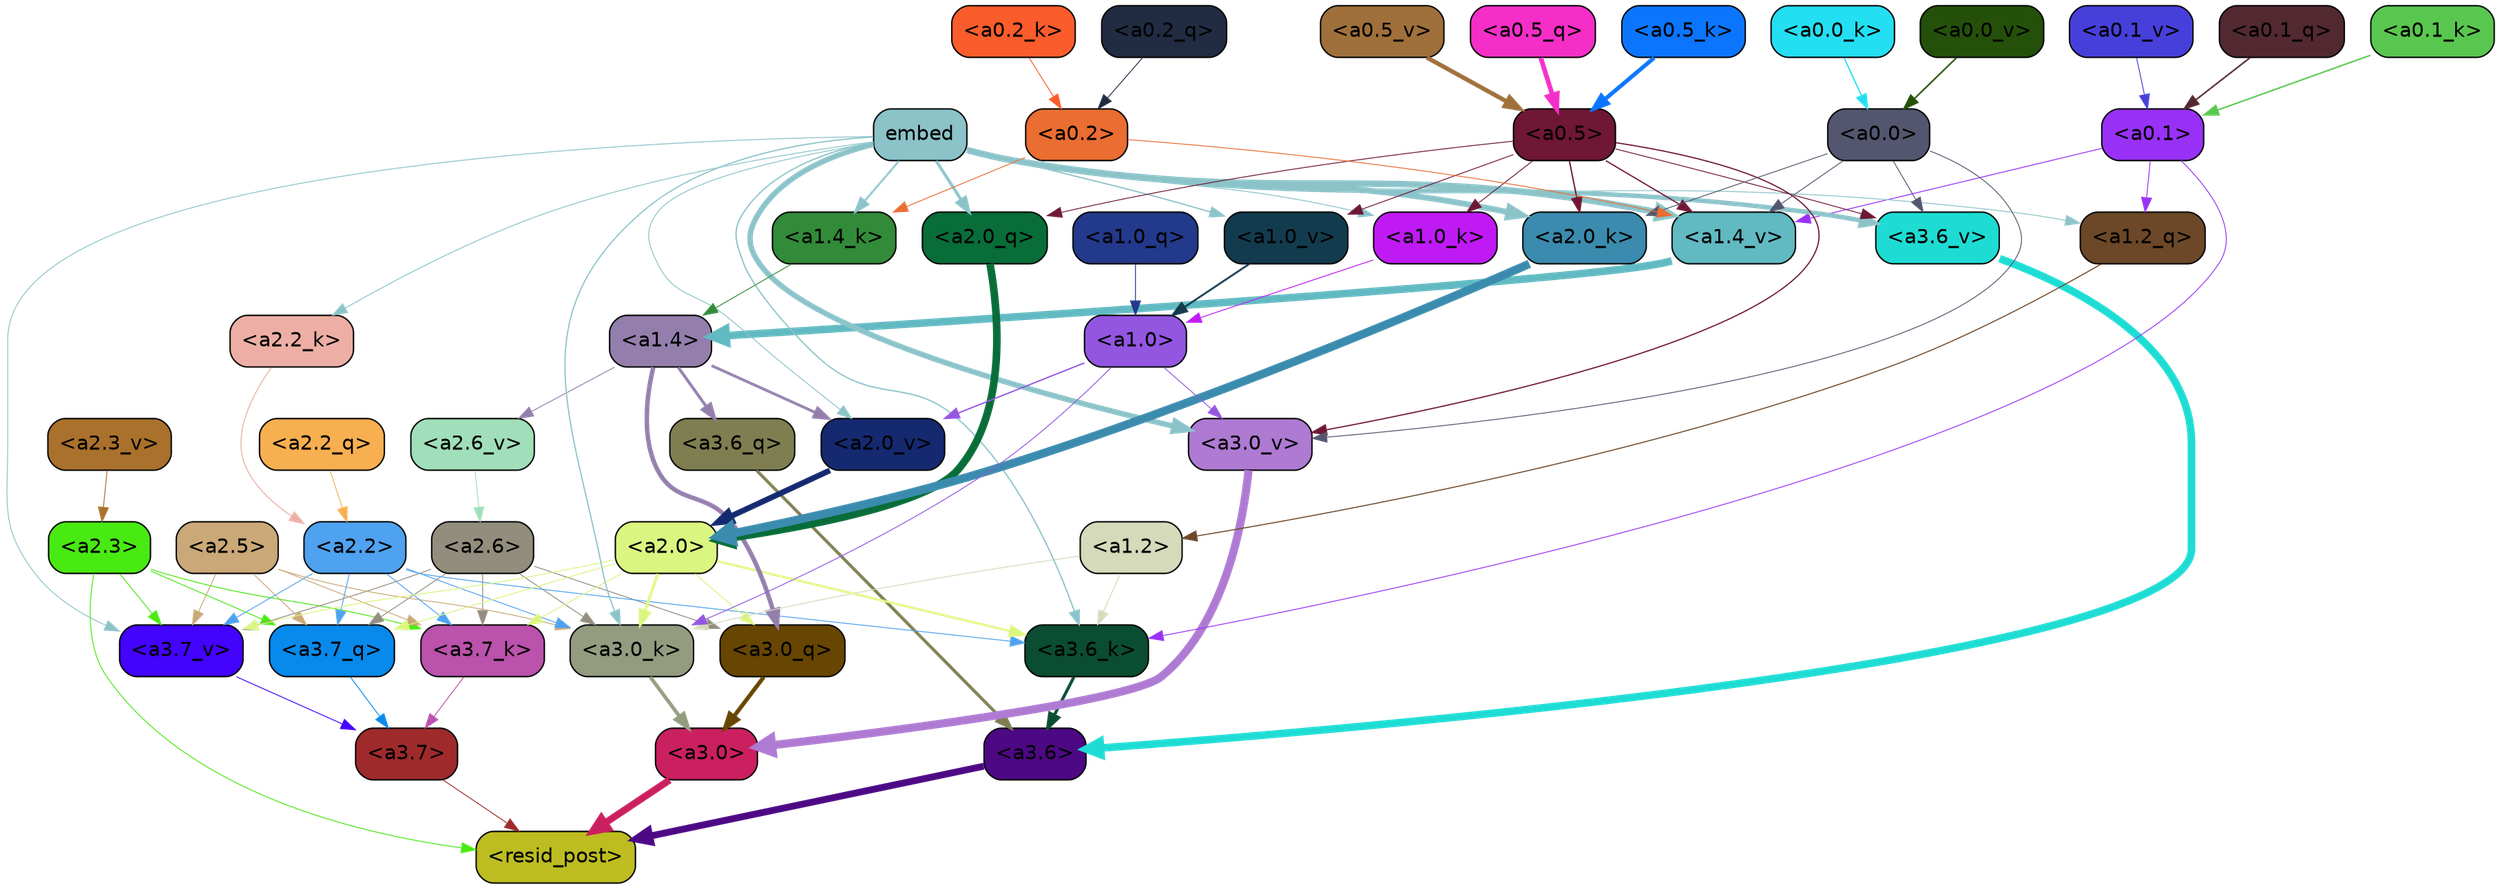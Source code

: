strict digraph "" {
	graph [bgcolor=transparent,
		layout=dot,
		overlap=false,
		splines=true
	];
	"<a3.7>"	[color=black,
		fillcolor="#9f2a2b",
		fontname=Helvetica,
		shape=box,
		style="filled, rounded"];
	"<resid_post>"	[color=black,
		fillcolor="#bdbd22",
		fontname=Helvetica,
		shape=box,
		style="filled, rounded"];
	"<a3.7>" -> "<resid_post>"	[color="#9f2a2b",
		penwidth=0.6];
	"<a3.6>"	[color=black,
		fillcolor="#4d0884",
		fontname=Helvetica,
		shape=box,
		style="filled, rounded"];
	"<a3.6>" -> "<resid_post>"	[color="#4d0884",
		penwidth=4.751592040061951];
	"<a3.0>"	[color=black,
		fillcolor="#cb2060",
		fontname=Helvetica,
		shape=box,
		style="filled, rounded"];
	"<a3.0>" -> "<resid_post>"	[color="#cb2060",
		penwidth=4.904066681861877];
	"<a2.3>"	[color=black,
		fillcolor="#49e912",
		fontname=Helvetica,
		shape=box,
		style="filled, rounded"];
	"<a2.3>" -> "<resid_post>"	[color="#49e912",
		penwidth=0.6];
	"<a3.7_q>"	[color=black,
		fillcolor="#0889ec",
		fontname=Helvetica,
		shape=box,
		style="filled, rounded"];
	"<a2.3>" -> "<a3.7_q>"	[color="#49e912",
		penwidth=0.6];
	"<a3.7_k>"	[color=black,
		fillcolor="#bb52ac",
		fontname=Helvetica,
		shape=box,
		style="filled, rounded"];
	"<a2.3>" -> "<a3.7_k>"	[color="#49e912",
		penwidth=0.6069068089127541];
	"<a3.7_v>"	[color=black,
		fillcolor="#4303fc",
		fontname=Helvetica,
		shape=box,
		style="filled, rounded"];
	"<a2.3>" -> "<a3.7_v>"	[color="#49e912",
		penwidth=0.6];
	"<a3.7_q>" -> "<a3.7>"	[color="#0889ec",
		penwidth=0.6];
	"<a3.6_q>"	[color=black,
		fillcolor="#7e7e51",
		fontname=Helvetica,
		shape=box,
		style="filled, rounded"];
	"<a3.6_q>" -> "<a3.6>"	[color="#7e7e51",
		penwidth=2.160832464694977];
	"<a3.0_q>"	[color=black,
		fillcolor="#674602",
		fontname=Helvetica,
		shape=box,
		style="filled, rounded"];
	"<a3.0_q>" -> "<a3.0>"	[color="#674602",
		penwidth=2.870753765106201];
	"<a3.7_k>" -> "<a3.7>"	[color="#bb52ac",
		penwidth=0.6];
	"<a3.6_k>"	[color=black,
		fillcolor="#0b4d32",
		fontname=Helvetica,
		shape=box,
		style="filled, rounded"];
	"<a3.6_k>" -> "<a3.6>"	[color="#0b4d32",
		penwidth=2.13908451795578];
	"<a3.0_k>"	[color=black,
		fillcolor="#949c80",
		fontname=Helvetica,
		shape=box,
		style="filled, rounded"];
	"<a3.0_k>" -> "<a3.0>"	[color="#949c80",
		penwidth=2.520303964614868];
	"<a3.7_v>" -> "<a3.7>"	[color="#4303fc",
		penwidth=0.6];
	"<a3.6_v>"	[color=black,
		fillcolor="#1edcd3",
		fontname=Helvetica,
		shape=box,
		style="filled, rounded"];
	"<a3.6_v>" -> "<a3.6>"	[color="#1edcd3",
		penwidth=5.297133803367615];
	"<a3.0_v>"	[color=black,
		fillcolor="#ae7ad2",
		fontname=Helvetica,
		shape=box,
		style="filled, rounded"];
	"<a3.0_v>" -> "<a3.0>"	[color="#ae7ad2",
		penwidth=5.680712580680847];
	"<a2.6>"	[color=black,
		fillcolor="#928d7d",
		fontname=Helvetica,
		shape=box,
		style="filled, rounded"];
	"<a2.6>" -> "<a3.7_q>"	[color="#928d7d",
		penwidth=0.6];
	"<a2.6>" -> "<a3.0_q>"	[color="#928d7d",
		penwidth=0.6];
	"<a2.6>" -> "<a3.7_k>"	[color="#928d7d",
		penwidth=0.6];
	"<a2.6>" -> "<a3.0_k>"	[color="#928d7d",
		penwidth=0.6];
	"<a2.6>" -> "<a3.7_v>"	[color="#928d7d",
		penwidth=0.6];
	"<a2.5>"	[color=black,
		fillcolor="#caa877",
		fontname=Helvetica,
		shape=box,
		style="filled, rounded"];
	"<a2.5>" -> "<a3.7_q>"	[color="#caa877",
		penwidth=0.6];
	"<a2.5>" -> "<a3.7_k>"	[color="#caa877",
		penwidth=0.6];
	"<a2.5>" -> "<a3.0_k>"	[color="#caa877",
		penwidth=0.6];
	"<a2.5>" -> "<a3.7_v>"	[color="#caa877",
		penwidth=0.6];
	"<a2.2>"	[color=black,
		fillcolor="#4fa2ef",
		fontname=Helvetica,
		shape=box,
		style="filled, rounded"];
	"<a2.2>" -> "<a3.7_q>"	[color="#4fa2ef",
		penwidth=0.6];
	"<a2.2>" -> "<a3.7_k>"	[color="#4fa2ef",
		penwidth=0.6];
	"<a2.2>" -> "<a3.6_k>"	[color="#4fa2ef",
		penwidth=0.6];
	"<a2.2>" -> "<a3.0_k>"	[color="#4fa2ef",
		penwidth=0.6];
	"<a2.2>" -> "<a3.7_v>"	[color="#4fa2ef",
		penwidth=0.6];
	"<a2.0>"	[color=black,
		fillcolor="#dbf581",
		fontname=Helvetica,
		shape=box,
		style="filled, rounded"];
	"<a2.0>" -> "<a3.7_q>"	[color="#dbf581",
		penwidth=0.6];
	"<a2.0>" -> "<a3.0_q>"	[color="#dbf581",
		penwidth=0.6];
	"<a2.0>" -> "<a3.7_k>"	[color="#dbf581",
		penwidth=0.6];
	"<a2.0>" -> "<a3.6_k>"	[color="#dbf581",
		penwidth=1.564806342124939];
	"<a2.0>" -> "<a3.0_k>"	[color="#dbf581",
		penwidth=1.9353990852832794];
	"<a2.0>" -> "<a3.7_v>"	[color="#dbf581",
		penwidth=0.6];
	"<a1.4>"	[color=black,
		fillcolor="#947fac",
		fontname=Helvetica,
		shape=box,
		style="filled, rounded"];
	"<a1.4>" -> "<a3.6_q>"	[color="#947fac",
		penwidth=2.0727532356977463];
	"<a1.4>" -> "<a3.0_q>"	[color="#947fac",
		penwidth=3.1279823780059814];
	"<a2.6_v>"	[color=black,
		fillcolor="#a0dfb9",
		fontname=Helvetica,
		shape=box,
		style="filled, rounded"];
	"<a1.4>" -> "<a2.6_v>"	[color="#947fac",
		penwidth=0.6];
	"<a2.0_v>"	[color=black,
		fillcolor="#14296f",
		fontname=Helvetica,
		shape=box,
		style="filled, rounded"];
	"<a1.4>" -> "<a2.0_v>"	[color="#947fac",
		penwidth=1.9170897603034973];
	"<a1.2>"	[color=black,
		fillcolor="#d4daba",
		fontname=Helvetica,
		shape=box,
		style="filled, rounded"];
	"<a1.2>" -> "<a3.6_k>"	[color="#d4daba",
		penwidth=0.6];
	"<a1.2>" -> "<a3.0_k>"	[color="#d4daba",
		penwidth=0.6];
	"<a0.1>"	[color=black,
		fillcolor="#9831f5",
		fontname=Helvetica,
		shape=box,
		style="filled, rounded"];
	"<a0.1>" -> "<a3.6_k>"	[color="#9831f5",
		penwidth=0.6];
	"<a1.2_q>"	[color=black,
		fillcolor="#6c4828",
		fontname=Helvetica,
		shape=box,
		style="filled, rounded"];
	"<a0.1>" -> "<a1.2_q>"	[color="#9831f5",
		penwidth=0.6];
	"<a1.4_v>"	[color=black,
		fillcolor="#61b9c2",
		fontname=Helvetica,
		shape=box,
		style="filled, rounded"];
	"<a0.1>" -> "<a1.4_v>"	[color="#9831f5",
		penwidth=0.6202214732766151];
	embed	[color=black,
		fillcolor="#8bc3c9",
		fontname=Helvetica,
		shape=box,
		style="filled, rounded"];
	embed -> "<a3.6_k>"	[color="#8bc3c9",
		penwidth=0.8915999233722687];
	embed -> "<a3.0_k>"	[color="#8bc3c9",
		penwidth=0.832088902592659];
	embed -> "<a3.7_v>"	[color="#8bc3c9",
		penwidth=0.6];
	embed -> "<a3.6_v>"	[color="#8bc3c9",
		penwidth=3.1840110421180725];
	embed -> "<a3.0_v>"	[color="#8bc3c9",
		penwidth=3.8132747188210487];
	"<a2.0_q>"	[color=black,
		fillcolor="#086d38",
		fontname=Helvetica,
		shape=box,
		style="filled, rounded"];
	embed -> "<a2.0_q>"	[color="#8bc3c9",
		penwidth=2.084651827812195];
	"<a2.2_k>"	[color=black,
		fillcolor="#edafa5",
		fontname=Helvetica,
		shape=box,
		style="filled, rounded"];
	embed -> "<a2.2_k>"	[color="#8bc3c9",
		penwidth=0.6];
	"<a2.0_k>"	[color=black,
		fillcolor="#3b8bae",
		fontname=Helvetica,
		shape=box,
		style="filled, rounded"];
	embed -> "<a2.0_k>"	[color="#8bc3c9",
		penwidth=4.084526404738426];
	embed -> "<a2.0_v>"	[color="#8bc3c9",
		penwidth=0.6];
	embed -> "<a1.2_q>"	[color="#8bc3c9",
		penwidth=0.6];
	"<a1.4_k>"	[color=black,
		fillcolor="#328b39",
		fontname=Helvetica,
		shape=box,
		style="filled, rounded"];
	embed -> "<a1.4_k>"	[color="#8bc3c9",
		penwidth=1.3912410736083984];
	"<a1.0_k>"	[color=black,
		fillcolor="#c01af4",
		fontname=Helvetica,
		shape=box,
		style="filled, rounded"];
	embed -> "<a1.0_k>"	[color="#8bc3c9",
		penwidth=0.6];
	embed -> "<a1.4_v>"	[color="#8bc3c9",
		penwidth=4.4888065457344055];
	"<a1.0_v>"	[color=black,
		fillcolor="#133b4e",
		fontname=Helvetica,
		shape=box,
		style="filled, rounded"];
	embed -> "<a1.0_v>"	[color="#8bc3c9",
		penwidth=0.8796700537204742];
	"<a1.0>"	[color=black,
		fillcolor="#9356e1",
		fontname=Helvetica,
		shape=box,
		style="filled, rounded"];
	"<a1.0>" -> "<a3.0_k>"	[color="#9356e1",
		penwidth=0.6];
	"<a1.0>" -> "<a3.0_v>"	[color="#9356e1",
		penwidth=0.6];
	"<a1.0>" -> "<a2.0_v>"	[color="#9356e1",
		penwidth=0.9450988052412868];
	"<a0.5>"	[color=black,
		fillcolor="#6f1735",
		fontname=Helvetica,
		shape=box,
		style="filled, rounded"];
	"<a0.5>" -> "<a3.6_v>"	[color="#6f1735",
		penwidth=0.6];
	"<a0.5>" -> "<a3.0_v>"	[color="#6f1735",
		penwidth=0.8331108838319778];
	"<a0.5>" -> "<a2.0_q>"	[color="#6f1735",
		penwidth=0.6];
	"<a0.5>" -> "<a2.0_k>"	[color="#6f1735",
		penwidth=0.9412797391414642];
	"<a0.5>" -> "<a1.0_k>"	[color="#6f1735",
		penwidth=0.6];
	"<a0.5>" -> "<a1.4_v>"	[color="#6f1735",
		penwidth=0.8757842034101486];
	"<a0.5>" -> "<a1.0_v>"	[color="#6f1735",
		penwidth=0.6];
	"<a0.0>"	[color=black,
		fillcolor="#53566e",
		fontname=Helvetica,
		shape=box,
		style="filled, rounded"];
	"<a0.0>" -> "<a3.6_v>"	[color="#53566e",
		penwidth=0.6];
	"<a0.0>" -> "<a3.0_v>"	[color="#53566e",
		penwidth=0.6];
	"<a0.0>" -> "<a2.0_k>"	[color="#53566e",
		penwidth=0.6];
	"<a0.0>" -> "<a1.4_v>"	[color="#53566e",
		penwidth=0.6];
	"<a2.2_q>"	[color=black,
		fillcolor="#f7af50",
		fontname=Helvetica,
		shape=box,
		style="filled, rounded"];
	"<a2.2_q>" -> "<a2.2>"	[color="#f7af50",
		penwidth=0.6];
	"<a2.0_q>" -> "<a2.0>"	[color="#086d38",
		penwidth=5.29856276512146];
	"<a2.2_k>" -> "<a2.2>"	[color="#edafa5",
		penwidth=0.6722683310508728];
	"<a2.0_k>" -> "<a2.0>"	[color="#3b8bae",
		penwidth=5.859246134757996];
	"<a2.6_v>" -> "<a2.6>"	[color="#a0dfb9",
		penwidth=0.6];
	"<a2.3_v>"	[color=black,
		fillcolor="#aa712c",
		fontname=Helvetica,
		shape=box,
		style="filled, rounded"];
	"<a2.3_v>" -> "<a2.3>"	[color="#aa712c",
		penwidth=0.6];
	"<a2.0_v>" -> "<a2.0>"	[color="#14296f",
		penwidth=3.9621697664260864];
	"<a1.2_q>" -> "<a1.2>"	[color="#6c4828",
		penwidth=0.7185482024215162];
	"<a1.0_q>"	[color=black,
		fillcolor="#23398b",
		fontname=Helvetica,
		shape=box,
		style="filled, rounded"];
	"<a1.0_q>" -> "<a1.0>"	[color="#23398b",
		penwidth=0.6];
	"<a1.4_k>" -> "<a1.4>"	[color="#328b39",
		penwidth=0.6];
	"<a1.0_k>" -> "<a1.0>"	[color="#c01af4",
		penwidth=0.6];
	"<a1.4_v>" -> "<a1.4>"	[color="#61b9c2",
		penwidth=5.280138969421387];
	"<a1.0_v>" -> "<a1.0>"	[color="#133b4e",
		penwidth=1.318962275981903];
	"<a0.2>"	[color=black,
		fillcolor="#ea6d31",
		fontname=Helvetica,
		shape=box,
		style="filled, rounded"];
	"<a0.2>" -> "<a1.4_k>"	[color="#ea6d31",
		penwidth=0.6];
	"<a0.2>" -> "<a1.4_v>"	[color="#ea6d31",
		penwidth=0.6];
	"<a0.5_q>"	[color=black,
		fillcolor="#f52ec8",
		fontname=Helvetica,
		shape=box,
		style="filled, rounded"];
	"<a0.5_q>" -> "<a0.5>"	[color="#f52ec8",
		penwidth=3.2715916633605957];
	"<a0.2_q>"	[color=black,
		fillcolor="#212c42",
		fontname=Helvetica,
		shape=box,
		style="filled, rounded"];
	"<a0.2_q>" -> "<a0.2>"	[color="#212c42",
		penwidth=0.6];
	"<a0.1_q>"	[color=black,
		fillcolor="#522931",
		fontname=Helvetica,
		shape=box,
		style="filled, rounded"];
	"<a0.1_q>" -> "<a0.1>"	[color="#522931",
		penwidth=1.0982357263565063];
	"<a0.5_k>"	[color=black,
		fillcolor="#0c75fd",
		fontname=Helvetica,
		shape=box,
		style="filled, rounded"];
	"<a0.5_k>" -> "<a0.5>"	[color="#0c75fd",
		penwidth=2.833264708518982];
	"<a0.2_k>"	[color=black,
		fillcolor="#fa5c2b",
		fontname=Helvetica,
		shape=box,
		style="filled, rounded"];
	"<a0.2_k>" -> "<a0.2>"	[color="#fa5c2b",
		penwidth=0.6];
	"<a0.1_k>"	[color=black,
		fillcolor="#59c74f",
		fontname=Helvetica,
		shape=box,
		style="filled, rounded"];
	"<a0.1_k>" -> "<a0.1>"	[color="#59c74f",
		penwidth=1.0085628032684326];
	"<a0.0_k>"	[color=black,
		fillcolor="#24dff2",
		fontname=Helvetica,
		shape=box,
		style="filled, rounded"];
	"<a0.0_k>" -> "<a0.0>"	[color="#24dff2",
		penwidth=0.8747712969779968];
	"<a0.5_v>"	[color=black,
		fillcolor="#9f703b",
		fontname=Helvetica,
		shape=box,
		style="filled, rounded"];
	"<a0.5_v>" -> "<a0.5>"	[color="#9f703b",
		penwidth=3.0403636693954468];
	"<a0.1_v>"	[color=black,
		fillcolor="#473fda",
		fontname=Helvetica,
		shape=box,
		style="filled, rounded"];
	"<a0.1_v>" -> "<a0.1>"	[color="#473fda",
		penwidth=0.6];
	"<a0.0_v>"	[color=black,
		fillcolor="#24500a",
		fontname=Helvetica,
		shape=box,
		style="filled, rounded"];
	"<a0.0_v>" -> "<a0.0>"	[color="#24500a",
		penwidth=1.1078208088874817];
}
